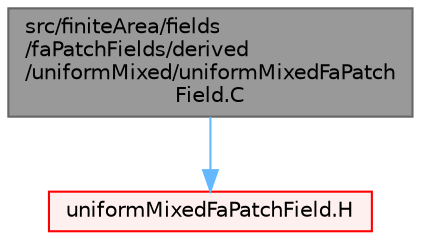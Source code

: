 digraph "src/finiteArea/fields/faPatchFields/derived/uniformMixed/uniformMixedFaPatchField.C"
{
 // LATEX_PDF_SIZE
  bgcolor="transparent";
  edge [fontname=Helvetica,fontsize=10,labelfontname=Helvetica,labelfontsize=10];
  node [fontname=Helvetica,fontsize=10,shape=box,height=0.2,width=0.4];
  Node1 [id="Node000001",label="src/finiteArea/fields\l/faPatchFields/derived\l/uniformMixed/uniformMixedFaPatch\lField.C",height=0.2,width=0.4,color="gray40", fillcolor="grey60", style="filled", fontcolor="black",tooltip=" "];
  Node1 -> Node2 [id="edge1_Node000001_Node000002",color="steelblue1",style="solid",tooltip=" "];
  Node2 [id="Node000002",label="uniformMixedFaPatchField.H",height=0.2,width=0.4,color="red", fillcolor="#FFF0F0", style="filled",URL="$uniformMixedFaPatchField_8H.html",tooltip=" "];
}
